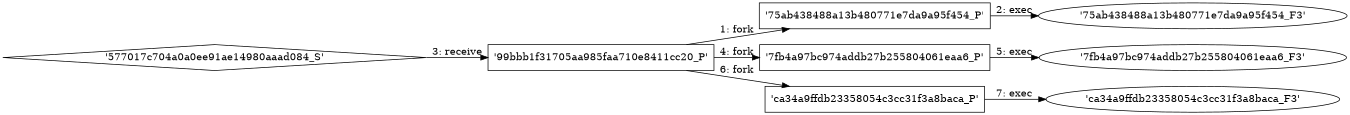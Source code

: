 digraph "D:\Learning\Paper\apt\基于CTI的攻击预警\Dataset\攻击图\ASGfromALLCTI\Threat Source newsletter (Sept. 5, 2019).dot" {
rankdir="LR"
size="9"
fixedsize="false"
splines="true"
nodesep=0.3
ranksep=0
fontsize=10
overlap="scalexy"
engine= "neato"
	"'99bbb1f31705aa985faa710e8411cc20_P'" [node_type=Process shape=box]
	"'75ab438488a13b480771e7da9a95f454_P'" [node_type=Process shape=box]
	"'99bbb1f31705aa985faa710e8411cc20_P'" -> "'75ab438488a13b480771e7da9a95f454_P'" [label="1: fork"]
	"'75ab438488a13b480771e7da9a95f454_P'" [node_type=Process shape=box]
	"'75ab438488a13b480771e7da9a95f454_F3'" [node_type=File shape=ellipse]
	"'75ab438488a13b480771e7da9a95f454_P'" -> "'75ab438488a13b480771e7da9a95f454_F3'" [label="2: exec"]
	"'99bbb1f31705aa985faa710e8411cc20_P'" [node_type=Process shape=box]
	"'577017c704a0a0ee91ae14980aaad084_S'" [node_type=Socket shape=diamond]
	"'577017c704a0a0ee91ae14980aaad084_S'" -> "'99bbb1f31705aa985faa710e8411cc20_P'" [label="3: receive"]
	"'99bbb1f31705aa985faa710e8411cc20_P'" [node_type=Process shape=box]
	"'7fb4a97bc974addb27b255804061eaa6_P'" [node_type=Process shape=box]
	"'99bbb1f31705aa985faa710e8411cc20_P'" -> "'7fb4a97bc974addb27b255804061eaa6_P'" [label="4: fork"]
	"'7fb4a97bc974addb27b255804061eaa6_P'" [node_type=Process shape=box]
	"'7fb4a97bc974addb27b255804061eaa6_F3'" [node_type=File shape=ellipse]
	"'7fb4a97bc974addb27b255804061eaa6_P'" -> "'7fb4a97bc974addb27b255804061eaa6_F3'" [label="5: exec"]
	"'99bbb1f31705aa985faa710e8411cc20_P'" [node_type=Process shape=box]
	"'ca34a9ffdb23358054c3cc31f3a8baca_P'" [node_type=Process shape=box]
	"'99bbb1f31705aa985faa710e8411cc20_P'" -> "'ca34a9ffdb23358054c3cc31f3a8baca_P'" [label="6: fork"]
	"'ca34a9ffdb23358054c3cc31f3a8baca_P'" [node_type=Process shape=box]
	"'ca34a9ffdb23358054c3cc31f3a8baca_F3'" [node_type=File shape=ellipse]
	"'ca34a9ffdb23358054c3cc31f3a8baca_P'" -> "'ca34a9ffdb23358054c3cc31f3a8baca_F3'" [label="7: exec"]
}
